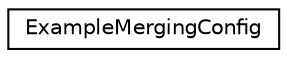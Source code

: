 digraph "Graphical Class Hierarchy"
{
  edge [fontname="Helvetica",fontsize="10",labelfontname="Helvetica",labelfontsize="10"];
  node [fontname="Helvetica",fontsize="10",shape=record];
  rankdir="LR";
  Node0 [label="ExampleMergingConfig",height=0.2,width=0.4,color="black", fillcolor="white", style="filled",URL="$classkaldi_1_1nnet3_1_1ExampleMergingConfig.html"];
}
